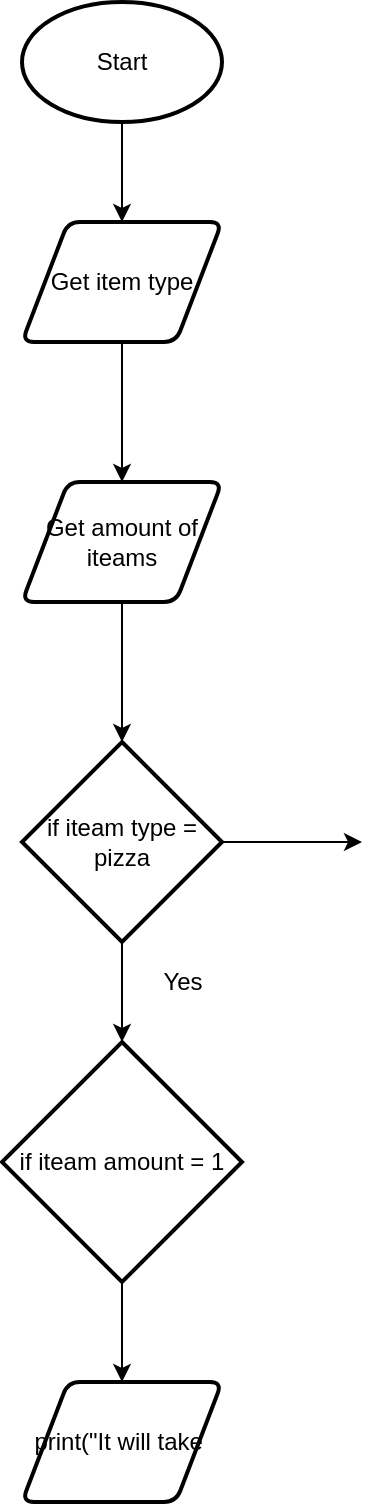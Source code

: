 <mxfile>
    <diagram id="Ba2hcxo2JjBfXLcQa--d" name="Page-1">
        <mxGraphModel dx="834" dy="711" grid="1" gridSize="10" guides="1" tooltips="1" connect="1" arrows="1" fold="1" page="1" pageScale="1" pageWidth="827" pageHeight="1169" math="0" shadow="0">
            <root>
                <mxCell id="0"/>
                <mxCell id="1" parent="0"/>
                <mxCell id="3" style="edgeStyle=none;html=1;" edge="1" parent="1" source="2" target="4">
                    <mxGeometry relative="1" as="geometry">
                        <mxPoint x="430" y="180" as="targetPoint"/>
                    </mxGeometry>
                </mxCell>
                <mxCell id="2" value="Start" style="strokeWidth=2;html=1;shape=mxgraph.flowchart.start_1;whiteSpace=wrap;" vertex="1" parent="1">
                    <mxGeometry x="380" y="40" width="100" height="60" as="geometry"/>
                </mxCell>
                <mxCell id="5" style="edgeStyle=none;html=1;" edge="1" parent="1" source="4">
                    <mxGeometry relative="1" as="geometry">
                        <mxPoint x="430" y="280" as="targetPoint"/>
                    </mxGeometry>
                </mxCell>
                <mxCell id="4" value="Get item type" style="shape=parallelogram;html=1;strokeWidth=2;perimeter=parallelogramPerimeter;whiteSpace=wrap;rounded=1;arcSize=12;size=0.23;" vertex="1" parent="1">
                    <mxGeometry x="380" y="150" width="100" height="60" as="geometry"/>
                </mxCell>
                <mxCell id="7" style="edgeStyle=none;html=1;" edge="1" parent="1" source="6">
                    <mxGeometry relative="1" as="geometry">
                        <mxPoint x="430" y="410" as="targetPoint"/>
                    </mxGeometry>
                </mxCell>
                <mxCell id="6" value="Get amount of iteams" style="shape=parallelogram;html=1;strokeWidth=2;perimeter=parallelogramPerimeter;whiteSpace=wrap;rounded=1;arcSize=12;size=0.23;" vertex="1" parent="1">
                    <mxGeometry x="380" y="280" width="100" height="60" as="geometry"/>
                </mxCell>
                <mxCell id="10" style="edgeStyle=none;html=1;" edge="1" parent="1" source="9">
                    <mxGeometry relative="1" as="geometry">
                        <mxPoint x="550" y="460" as="targetPoint"/>
                    </mxGeometry>
                </mxCell>
                <mxCell id="12" style="edgeStyle=none;html=1;entryX=0.5;entryY=0;entryDx=0;entryDy=0;entryPerimeter=0;" edge="1" parent="1" source="9" target="11">
                    <mxGeometry relative="1" as="geometry"/>
                </mxCell>
                <mxCell id="9" value="if iteam type =&lt;br&gt;pizza" style="strokeWidth=2;html=1;shape=mxgraph.flowchart.decision;whiteSpace=wrap;" vertex="1" parent="1">
                    <mxGeometry x="380" y="410" width="100" height="100" as="geometry"/>
                </mxCell>
                <mxCell id="14" style="edgeStyle=none;html=1;" edge="1" parent="1" source="11">
                    <mxGeometry relative="1" as="geometry">
                        <mxPoint x="430" y="730" as="targetPoint"/>
                    </mxGeometry>
                </mxCell>
                <mxCell id="11" value="if iteam amount = 1" style="strokeWidth=2;html=1;shape=mxgraph.flowchart.decision;whiteSpace=wrap;" vertex="1" parent="1">
                    <mxGeometry x="370" y="560" width="120" height="120" as="geometry"/>
                </mxCell>
                <mxCell id="13" value="Yes" style="text;html=1;align=center;verticalAlign=middle;resizable=0;points=[];autosize=1;strokeColor=none;fillColor=none;" vertex="1" parent="1">
                    <mxGeometry x="440" y="520" width="40" height="20" as="geometry"/>
                </mxCell>
                <mxCell id="15" value="print(&quot;It will take&amp;nbsp;" style="shape=parallelogram;html=1;strokeWidth=2;perimeter=parallelogramPerimeter;whiteSpace=wrap;rounded=1;arcSize=12;size=0.23;" vertex="1" parent="1">
                    <mxGeometry x="380" y="730" width="100" height="60" as="geometry"/>
                </mxCell>
            </root>
        </mxGraphModel>
    </diagram>
</mxfile>